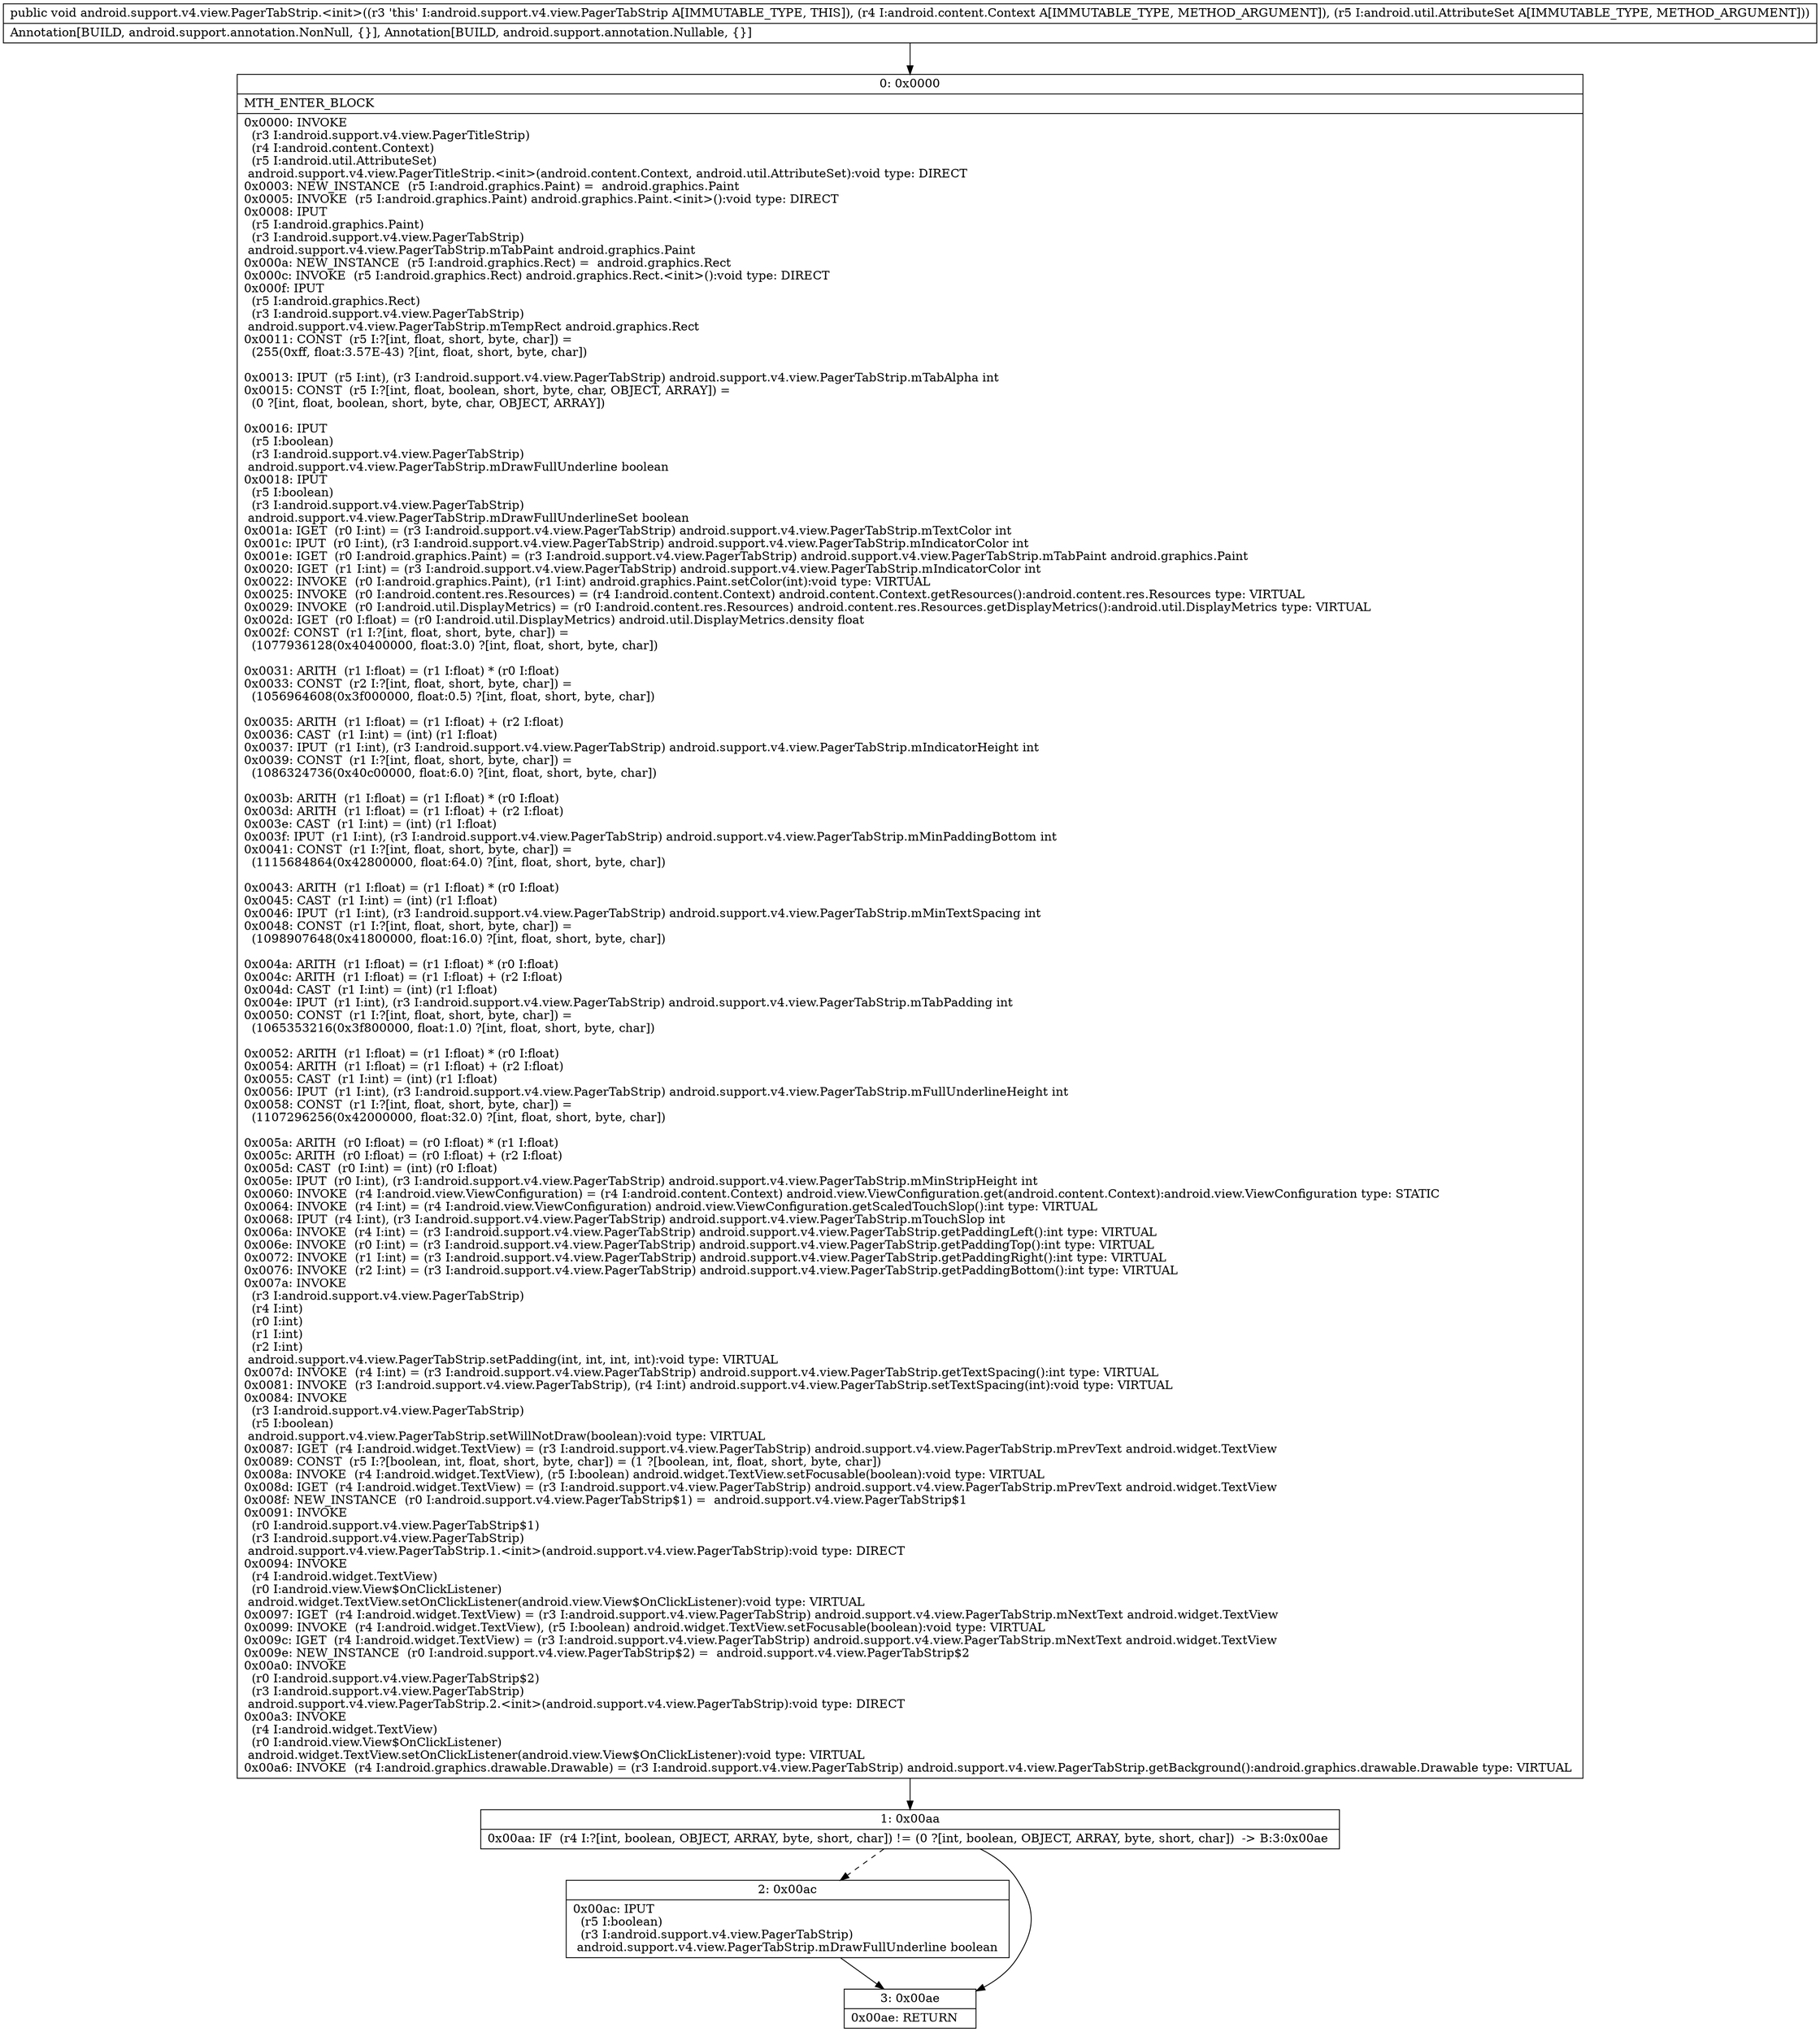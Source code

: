 digraph "CFG forandroid.support.v4.view.PagerTabStrip.\<init\>(Landroid\/content\/Context;Landroid\/util\/AttributeSet;)V" {
Node_0 [shape=record,label="{0\:\ 0x0000|MTH_ENTER_BLOCK\l|0x0000: INVOKE  \l  (r3 I:android.support.v4.view.PagerTitleStrip)\l  (r4 I:android.content.Context)\l  (r5 I:android.util.AttributeSet)\l android.support.v4.view.PagerTitleStrip.\<init\>(android.content.Context, android.util.AttributeSet):void type: DIRECT \l0x0003: NEW_INSTANCE  (r5 I:android.graphics.Paint) =  android.graphics.Paint \l0x0005: INVOKE  (r5 I:android.graphics.Paint) android.graphics.Paint.\<init\>():void type: DIRECT \l0x0008: IPUT  \l  (r5 I:android.graphics.Paint)\l  (r3 I:android.support.v4.view.PagerTabStrip)\l android.support.v4.view.PagerTabStrip.mTabPaint android.graphics.Paint \l0x000a: NEW_INSTANCE  (r5 I:android.graphics.Rect) =  android.graphics.Rect \l0x000c: INVOKE  (r5 I:android.graphics.Rect) android.graphics.Rect.\<init\>():void type: DIRECT \l0x000f: IPUT  \l  (r5 I:android.graphics.Rect)\l  (r3 I:android.support.v4.view.PagerTabStrip)\l android.support.v4.view.PagerTabStrip.mTempRect android.graphics.Rect \l0x0011: CONST  (r5 I:?[int, float, short, byte, char]) = \l  (255(0xff, float:3.57E\-43) ?[int, float, short, byte, char])\l \l0x0013: IPUT  (r5 I:int), (r3 I:android.support.v4.view.PagerTabStrip) android.support.v4.view.PagerTabStrip.mTabAlpha int \l0x0015: CONST  (r5 I:?[int, float, boolean, short, byte, char, OBJECT, ARRAY]) = \l  (0 ?[int, float, boolean, short, byte, char, OBJECT, ARRAY])\l \l0x0016: IPUT  \l  (r5 I:boolean)\l  (r3 I:android.support.v4.view.PagerTabStrip)\l android.support.v4.view.PagerTabStrip.mDrawFullUnderline boolean \l0x0018: IPUT  \l  (r5 I:boolean)\l  (r3 I:android.support.v4.view.PagerTabStrip)\l android.support.v4.view.PagerTabStrip.mDrawFullUnderlineSet boolean \l0x001a: IGET  (r0 I:int) = (r3 I:android.support.v4.view.PagerTabStrip) android.support.v4.view.PagerTabStrip.mTextColor int \l0x001c: IPUT  (r0 I:int), (r3 I:android.support.v4.view.PagerTabStrip) android.support.v4.view.PagerTabStrip.mIndicatorColor int \l0x001e: IGET  (r0 I:android.graphics.Paint) = (r3 I:android.support.v4.view.PagerTabStrip) android.support.v4.view.PagerTabStrip.mTabPaint android.graphics.Paint \l0x0020: IGET  (r1 I:int) = (r3 I:android.support.v4.view.PagerTabStrip) android.support.v4.view.PagerTabStrip.mIndicatorColor int \l0x0022: INVOKE  (r0 I:android.graphics.Paint), (r1 I:int) android.graphics.Paint.setColor(int):void type: VIRTUAL \l0x0025: INVOKE  (r0 I:android.content.res.Resources) = (r4 I:android.content.Context) android.content.Context.getResources():android.content.res.Resources type: VIRTUAL \l0x0029: INVOKE  (r0 I:android.util.DisplayMetrics) = (r0 I:android.content.res.Resources) android.content.res.Resources.getDisplayMetrics():android.util.DisplayMetrics type: VIRTUAL \l0x002d: IGET  (r0 I:float) = (r0 I:android.util.DisplayMetrics) android.util.DisplayMetrics.density float \l0x002f: CONST  (r1 I:?[int, float, short, byte, char]) = \l  (1077936128(0x40400000, float:3.0) ?[int, float, short, byte, char])\l \l0x0031: ARITH  (r1 I:float) = (r1 I:float) * (r0 I:float) \l0x0033: CONST  (r2 I:?[int, float, short, byte, char]) = \l  (1056964608(0x3f000000, float:0.5) ?[int, float, short, byte, char])\l \l0x0035: ARITH  (r1 I:float) = (r1 I:float) + (r2 I:float) \l0x0036: CAST  (r1 I:int) = (int) (r1 I:float) \l0x0037: IPUT  (r1 I:int), (r3 I:android.support.v4.view.PagerTabStrip) android.support.v4.view.PagerTabStrip.mIndicatorHeight int \l0x0039: CONST  (r1 I:?[int, float, short, byte, char]) = \l  (1086324736(0x40c00000, float:6.0) ?[int, float, short, byte, char])\l \l0x003b: ARITH  (r1 I:float) = (r1 I:float) * (r0 I:float) \l0x003d: ARITH  (r1 I:float) = (r1 I:float) + (r2 I:float) \l0x003e: CAST  (r1 I:int) = (int) (r1 I:float) \l0x003f: IPUT  (r1 I:int), (r3 I:android.support.v4.view.PagerTabStrip) android.support.v4.view.PagerTabStrip.mMinPaddingBottom int \l0x0041: CONST  (r1 I:?[int, float, short, byte, char]) = \l  (1115684864(0x42800000, float:64.0) ?[int, float, short, byte, char])\l \l0x0043: ARITH  (r1 I:float) = (r1 I:float) * (r0 I:float) \l0x0045: CAST  (r1 I:int) = (int) (r1 I:float) \l0x0046: IPUT  (r1 I:int), (r3 I:android.support.v4.view.PagerTabStrip) android.support.v4.view.PagerTabStrip.mMinTextSpacing int \l0x0048: CONST  (r1 I:?[int, float, short, byte, char]) = \l  (1098907648(0x41800000, float:16.0) ?[int, float, short, byte, char])\l \l0x004a: ARITH  (r1 I:float) = (r1 I:float) * (r0 I:float) \l0x004c: ARITH  (r1 I:float) = (r1 I:float) + (r2 I:float) \l0x004d: CAST  (r1 I:int) = (int) (r1 I:float) \l0x004e: IPUT  (r1 I:int), (r3 I:android.support.v4.view.PagerTabStrip) android.support.v4.view.PagerTabStrip.mTabPadding int \l0x0050: CONST  (r1 I:?[int, float, short, byte, char]) = \l  (1065353216(0x3f800000, float:1.0) ?[int, float, short, byte, char])\l \l0x0052: ARITH  (r1 I:float) = (r1 I:float) * (r0 I:float) \l0x0054: ARITH  (r1 I:float) = (r1 I:float) + (r2 I:float) \l0x0055: CAST  (r1 I:int) = (int) (r1 I:float) \l0x0056: IPUT  (r1 I:int), (r3 I:android.support.v4.view.PagerTabStrip) android.support.v4.view.PagerTabStrip.mFullUnderlineHeight int \l0x0058: CONST  (r1 I:?[int, float, short, byte, char]) = \l  (1107296256(0x42000000, float:32.0) ?[int, float, short, byte, char])\l \l0x005a: ARITH  (r0 I:float) = (r0 I:float) * (r1 I:float) \l0x005c: ARITH  (r0 I:float) = (r0 I:float) + (r2 I:float) \l0x005d: CAST  (r0 I:int) = (int) (r0 I:float) \l0x005e: IPUT  (r0 I:int), (r3 I:android.support.v4.view.PagerTabStrip) android.support.v4.view.PagerTabStrip.mMinStripHeight int \l0x0060: INVOKE  (r4 I:android.view.ViewConfiguration) = (r4 I:android.content.Context) android.view.ViewConfiguration.get(android.content.Context):android.view.ViewConfiguration type: STATIC \l0x0064: INVOKE  (r4 I:int) = (r4 I:android.view.ViewConfiguration) android.view.ViewConfiguration.getScaledTouchSlop():int type: VIRTUAL \l0x0068: IPUT  (r4 I:int), (r3 I:android.support.v4.view.PagerTabStrip) android.support.v4.view.PagerTabStrip.mTouchSlop int \l0x006a: INVOKE  (r4 I:int) = (r3 I:android.support.v4.view.PagerTabStrip) android.support.v4.view.PagerTabStrip.getPaddingLeft():int type: VIRTUAL \l0x006e: INVOKE  (r0 I:int) = (r3 I:android.support.v4.view.PagerTabStrip) android.support.v4.view.PagerTabStrip.getPaddingTop():int type: VIRTUAL \l0x0072: INVOKE  (r1 I:int) = (r3 I:android.support.v4.view.PagerTabStrip) android.support.v4.view.PagerTabStrip.getPaddingRight():int type: VIRTUAL \l0x0076: INVOKE  (r2 I:int) = (r3 I:android.support.v4.view.PagerTabStrip) android.support.v4.view.PagerTabStrip.getPaddingBottom():int type: VIRTUAL \l0x007a: INVOKE  \l  (r3 I:android.support.v4.view.PagerTabStrip)\l  (r4 I:int)\l  (r0 I:int)\l  (r1 I:int)\l  (r2 I:int)\l android.support.v4.view.PagerTabStrip.setPadding(int, int, int, int):void type: VIRTUAL \l0x007d: INVOKE  (r4 I:int) = (r3 I:android.support.v4.view.PagerTabStrip) android.support.v4.view.PagerTabStrip.getTextSpacing():int type: VIRTUAL \l0x0081: INVOKE  (r3 I:android.support.v4.view.PagerTabStrip), (r4 I:int) android.support.v4.view.PagerTabStrip.setTextSpacing(int):void type: VIRTUAL \l0x0084: INVOKE  \l  (r3 I:android.support.v4.view.PagerTabStrip)\l  (r5 I:boolean)\l android.support.v4.view.PagerTabStrip.setWillNotDraw(boolean):void type: VIRTUAL \l0x0087: IGET  (r4 I:android.widget.TextView) = (r3 I:android.support.v4.view.PagerTabStrip) android.support.v4.view.PagerTabStrip.mPrevText android.widget.TextView \l0x0089: CONST  (r5 I:?[boolean, int, float, short, byte, char]) = (1 ?[boolean, int, float, short, byte, char]) \l0x008a: INVOKE  (r4 I:android.widget.TextView), (r5 I:boolean) android.widget.TextView.setFocusable(boolean):void type: VIRTUAL \l0x008d: IGET  (r4 I:android.widget.TextView) = (r3 I:android.support.v4.view.PagerTabStrip) android.support.v4.view.PagerTabStrip.mPrevText android.widget.TextView \l0x008f: NEW_INSTANCE  (r0 I:android.support.v4.view.PagerTabStrip$1) =  android.support.v4.view.PagerTabStrip$1 \l0x0091: INVOKE  \l  (r0 I:android.support.v4.view.PagerTabStrip$1)\l  (r3 I:android.support.v4.view.PagerTabStrip)\l android.support.v4.view.PagerTabStrip.1.\<init\>(android.support.v4.view.PagerTabStrip):void type: DIRECT \l0x0094: INVOKE  \l  (r4 I:android.widget.TextView)\l  (r0 I:android.view.View$OnClickListener)\l android.widget.TextView.setOnClickListener(android.view.View$OnClickListener):void type: VIRTUAL \l0x0097: IGET  (r4 I:android.widget.TextView) = (r3 I:android.support.v4.view.PagerTabStrip) android.support.v4.view.PagerTabStrip.mNextText android.widget.TextView \l0x0099: INVOKE  (r4 I:android.widget.TextView), (r5 I:boolean) android.widget.TextView.setFocusable(boolean):void type: VIRTUAL \l0x009c: IGET  (r4 I:android.widget.TextView) = (r3 I:android.support.v4.view.PagerTabStrip) android.support.v4.view.PagerTabStrip.mNextText android.widget.TextView \l0x009e: NEW_INSTANCE  (r0 I:android.support.v4.view.PagerTabStrip$2) =  android.support.v4.view.PagerTabStrip$2 \l0x00a0: INVOKE  \l  (r0 I:android.support.v4.view.PagerTabStrip$2)\l  (r3 I:android.support.v4.view.PagerTabStrip)\l android.support.v4.view.PagerTabStrip.2.\<init\>(android.support.v4.view.PagerTabStrip):void type: DIRECT \l0x00a3: INVOKE  \l  (r4 I:android.widget.TextView)\l  (r0 I:android.view.View$OnClickListener)\l android.widget.TextView.setOnClickListener(android.view.View$OnClickListener):void type: VIRTUAL \l0x00a6: INVOKE  (r4 I:android.graphics.drawable.Drawable) = (r3 I:android.support.v4.view.PagerTabStrip) android.support.v4.view.PagerTabStrip.getBackground():android.graphics.drawable.Drawable type: VIRTUAL \l}"];
Node_1 [shape=record,label="{1\:\ 0x00aa|0x00aa: IF  (r4 I:?[int, boolean, OBJECT, ARRAY, byte, short, char]) != (0 ?[int, boolean, OBJECT, ARRAY, byte, short, char])  \-\> B:3:0x00ae \l}"];
Node_2 [shape=record,label="{2\:\ 0x00ac|0x00ac: IPUT  \l  (r5 I:boolean)\l  (r3 I:android.support.v4.view.PagerTabStrip)\l android.support.v4.view.PagerTabStrip.mDrawFullUnderline boolean \l}"];
Node_3 [shape=record,label="{3\:\ 0x00ae|0x00ae: RETURN   \l}"];
MethodNode[shape=record,label="{public void android.support.v4.view.PagerTabStrip.\<init\>((r3 'this' I:android.support.v4.view.PagerTabStrip A[IMMUTABLE_TYPE, THIS]), (r4 I:android.content.Context A[IMMUTABLE_TYPE, METHOD_ARGUMENT]), (r5 I:android.util.AttributeSet A[IMMUTABLE_TYPE, METHOD_ARGUMENT]))  | Annotation[BUILD, android.support.annotation.NonNull, \{\}], Annotation[BUILD, android.support.annotation.Nullable, \{\}]\l}"];
MethodNode -> Node_0;
Node_0 -> Node_1;
Node_1 -> Node_2[style=dashed];
Node_1 -> Node_3;
Node_2 -> Node_3;
}

